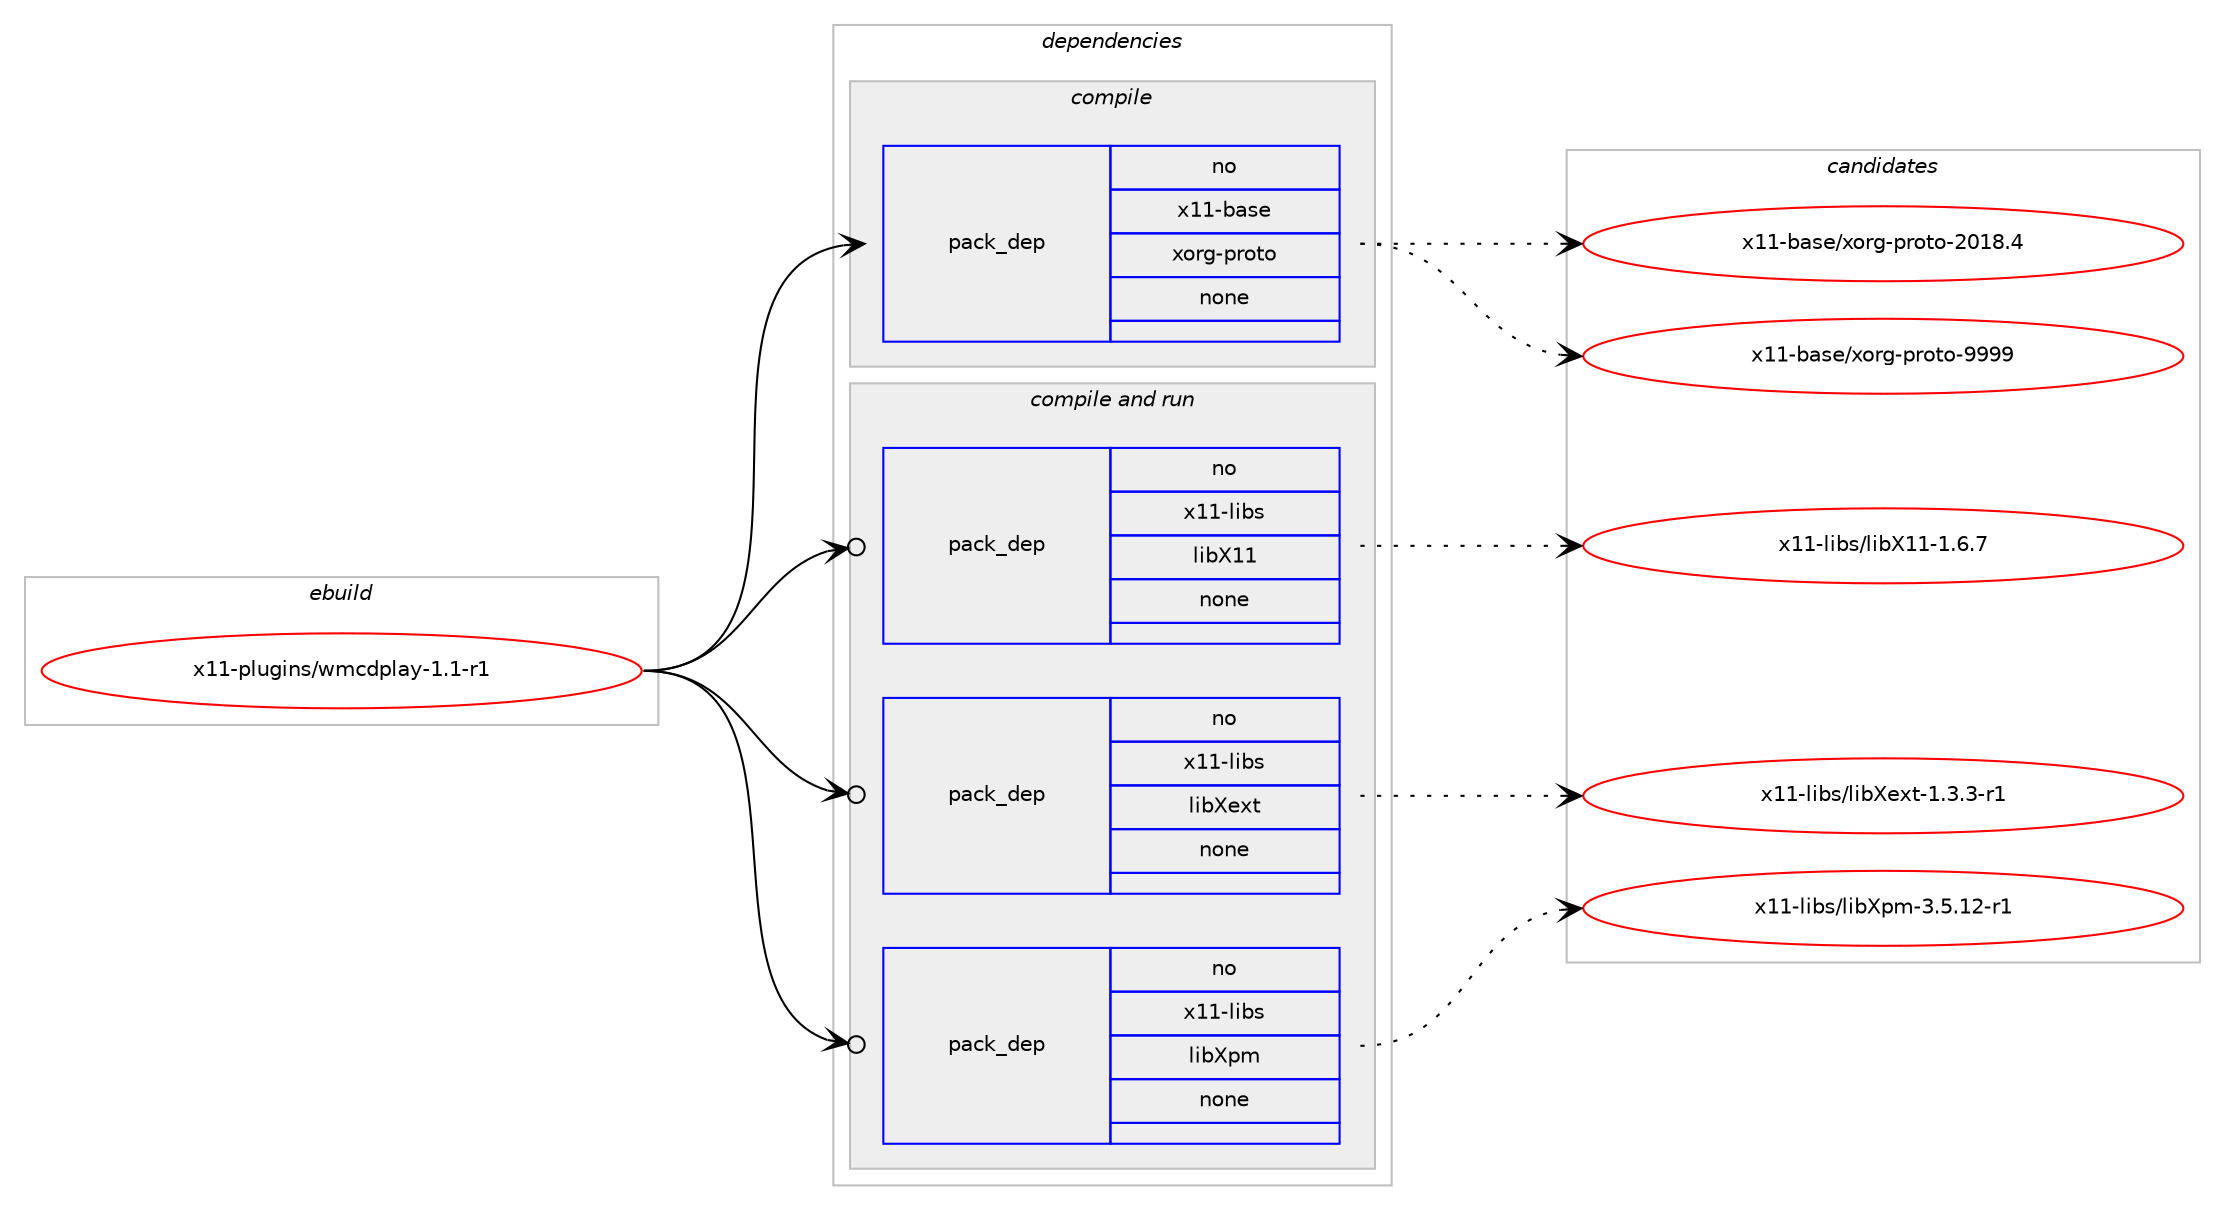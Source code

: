 digraph prolog {

# *************
# Graph options
# *************

newrank=true;
concentrate=true;
compound=true;
graph [rankdir=LR,fontname=Helvetica,fontsize=10,ranksep=1.5];#, ranksep=2.5, nodesep=0.2];
edge  [arrowhead=vee];
node  [fontname=Helvetica,fontsize=10];

# **********
# The ebuild
# **********

subgraph cluster_leftcol {
color=gray;
rank=same;
label=<<i>ebuild</i>>;
id [label="x11-plugins/wmcdplay-1.1-r1", color=red, width=4, href="../x11-plugins/wmcdplay-1.1-r1.svg"];
}

# ****************
# The dependencies
# ****************

subgraph cluster_midcol {
color=gray;
label=<<i>dependencies</i>>;
subgraph cluster_compile {
fillcolor="#eeeeee";
style=filled;
label=<<i>compile</i>>;
subgraph pack1270537 {
dependency1767324 [label=<<TABLE BORDER="0" CELLBORDER="1" CELLSPACING="0" CELLPADDING="4" WIDTH="220"><TR><TD ROWSPAN="6" CELLPADDING="30">pack_dep</TD></TR><TR><TD WIDTH="110">no</TD></TR><TR><TD>x11-base</TD></TR><TR><TD>xorg-proto</TD></TR><TR><TD>none</TD></TR><TR><TD></TD></TR></TABLE>>, shape=none, color=blue];
}
id:e -> dependency1767324:w [weight=20,style="solid",arrowhead="vee"];
}
subgraph cluster_compileandrun {
fillcolor="#eeeeee";
style=filled;
label=<<i>compile and run</i>>;
subgraph pack1270538 {
dependency1767325 [label=<<TABLE BORDER="0" CELLBORDER="1" CELLSPACING="0" CELLPADDING="4" WIDTH="220"><TR><TD ROWSPAN="6" CELLPADDING="30">pack_dep</TD></TR><TR><TD WIDTH="110">no</TD></TR><TR><TD>x11-libs</TD></TR><TR><TD>libX11</TD></TR><TR><TD>none</TD></TR><TR><TD></TD></TR></TABLE>>, shape=none, color=blue];
}
id:e -> dependency1767325:w [weight=20,style="solid",arrowhead="odotvee"];
subgraph pack1270539 {
dependency1767326 [label=<<TABLE BORDER="0" CELLBORDER="1" CELLSPACING="0" CELLPADDING="4" WIDTH="220"><TR><TD ROWSPAN="6" CELLPADDING="30">pack_dep</TD></TR><TR><TD WIDTH="110">no</TD></TR><TR><TD>x11-libs</TD></TR><TR><TD>libXext</TD></TR><TR><TD>none</TD></TR><TR><TD></TD></TR></TABLE>>, shape=none, color=blue];
}
id:e -> dependency1767326:w [weight=20,style="solid",arrowhead="odotvee"];
subgraph pack1270540 {
dependency1767327 [label=<<TABLE BORDER="0" CELLBORDER="1" CELLSPACING="0" CELLPADDING="4" WIDTH="220"><TR><TD ROWSPAN="6" CELLPADDING="30">pack_dep</TD></TR><TR><TD WIDTH="110">no</TD></TR><TR><TD>x11-libs</TD></TR><TR><TD>libXpm</TD></TR><TR><TD>none</TD></TR><TR><TD></TD></TR></TABLE>>, shape=none, color=blue];
}
id:e -> dependency1767327:w [weight=20,style="solid",arrowhead="odotvee"];
}
subgraph cluster_run {
fillcolor="#eeeeee";
style=filled;
label=<<i>run</i>>;
}
}

# **************
# The candidates
# **************

subgraph cluster_choices {
rank=same;
color=gray;
label=<<i>candidates</i>>;

subgraph choice1270537 {
color=black;
nodesep=1;
choice1204949459897115101471201111141034511211411111611145504849564652 [label="x11-base/xorg-proto-2018.4", color=red, width=4,href="../x11-base/xorg-proto-2018.4.svg"];
choice120494945989711510147120111114103451121141111161114557575757 [label="x11-base/xorg-proto-9999", color=red, width=4,href="../x11-base/xorg-proto-9999.svg"];
dependency1767324:e -> choice1204949459897115101471201111141034511211411111611145504849564652:w [style=dotted,weight="100"];
dependency1767324:e -> choice120494945989711510147120111114103451121141111161114557575757:w [style=dotted,weight="100"];
}
subgraph choice1270538 {
color=black;
nodesep=1;
choice120494945108105981154710810598884949454946544655 [label="x11-libs/libX11-1.6.7", color=red, width=4,href="../x11-libs/libX11-1.6.7.svg"];
dependency1767325:e -> choice120494945108105981154710810598884949454946544655:w [style=dotted,weight="100"];
}
subgraph choice1270539 {
color=black;
nodesep=1;
choice120494945108105981154710810598881011201164549465146514511449 [label="x11-libs/libXext-1.3.3-r1", color=red, width=4,href="../x11-libs/libXext-1.3.3-r1.svg"];
dependency1767326:e -> choice120494945108105981154710810598881011201164549465146514511449:w [style=dotted,weight="100"];
}
subgraph choice1270540 {
color=black;
nodesep=1;
choice12049494510810598115471081059888112109455146534649504511449 [label="x11-libs/libXpm-3.5.12-r1", color=red, width=4,href="../x11-libs/libXpm-3.5.12-r1.svg"];
dependency1767327:e -> choice12049494510810598115471081059888112109455146534649504511449:w [style=dotted,weight="100"];
}
}

}
